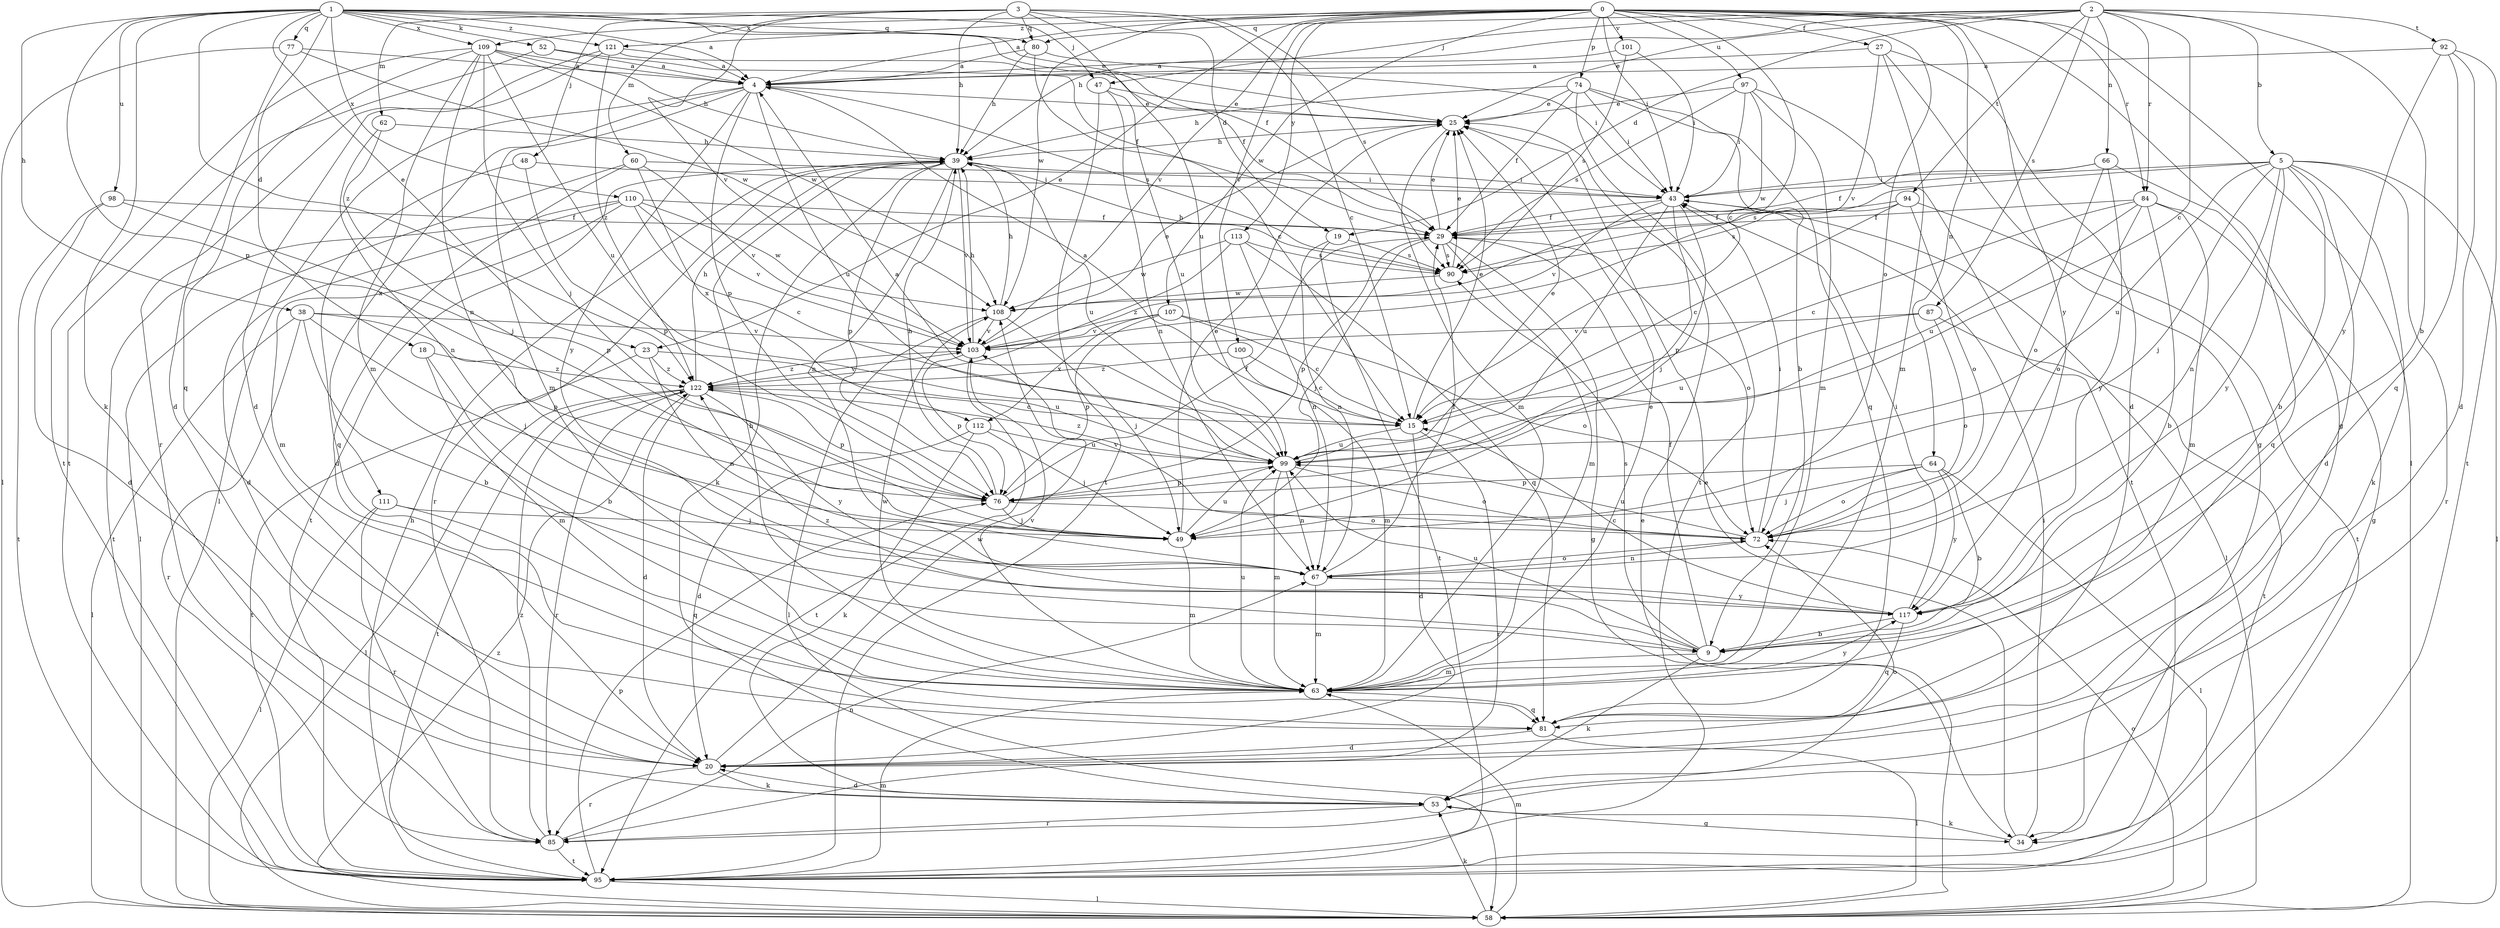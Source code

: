 strict digraph  {
0;
1;
2;
3;
4;
5;
9;
15;
18;
19;
20;
23;
25;
27;
29;
34;
38;
39;
43;
47;
48;
49;
52;
53;
58;
60;
62;
63;
64;
66;
67;
72;
74;
76;
77;
80;
81;
84;
85;
87;
90;
92;
94;
95;
97;
98;
99;
100;
101;
103;
107;
108;
109;
110;
111;
112;
113;
117;
121;
122;
0 -> 4  [label=a];
0 -> 15  [label=c];
0 -> 23  [label=e];
0 -> 27  [label=f];
0 -> 34  [label=g];
0 -> 43  [label=i];
0 -> 58  [label=l];
0 -> 64  [label=n];
0 -> 72  [label=o];
0 -> 74  [label=p];
0 -> 84  [label=r];
0 -> 97  [label=u];
0 -> 100  [label=v];
0 -> 101  [label=v];
0 -> 103  [label=v];
0 -> 107  [label=w];
0 -> 108  [label=w];
0 -> 109  [label=x];
0 -> 113  [label=y];
0 -> 117  [label=y];
0 -> 121  [label=z];
1 -> 4  [label=a];
1 -> 18  [label=d];
1 -> 23  [label=e];
1 -> 25  [label=e];
1 -> 29  [label=f];
1 -> 38  [label=h];
1 -> 47  [label=j];
1 -> 52  [label=k];
1 -> 53  [label=k];
1 -> 76  [label=p];
1 -> 77  [label=q];
1 -> 80  [label=q];
1 -> 98  [label=u];
1 -> 109  [label=x];
1 -> 110  [label=x];
1 -> 121  [label=z];
1 -> 122  [label=z];
2 -> 5  [label=b];
2 -> 9  [label=b];
2 -> 15  [label=c];
2 -> 19  [label=d];
2 -> 25  [label=e];
2 -> 39  [label=h];
2 -> 47  [label=j];
2 -> 66  [label=n];
2 -> 80  [label=q];
2 -> 84  [label=r];
2 -> 87  [label=s];
2 -> 92  [label=t];
2 -> 94  [label=t];
3 -> 15  [label=c];
3 -> 19  [label=d];
3 -> 39  [label=h];
3 -> 48  [label=j];
3 -> 60  [label=m];
3 -> 62  [label=m];
3 -> 80  [label=q];
3 -> 90  [label=s];
3 -> 99  [label=u];
3 -> 103  [label=v];
4 -> 25  [label=e];
4 -> 58  [label=l];
4 -> 63  [label=m];
4 -> 76  [label=p];
4 -> 90  [label=s];
4 -> 99  [label=u];
4 -> 111  [label=x];
4 -> 117  [label=y];
5 -> 9  [label=b];
5 -> 20  [label=d];
5 -> 43  [label=i];
5 -> 49  [label=j];
5 -> 53  [label=k];
5 -> 58  [label=l];
5 -> 67  [label=n];
5 -> 85  [label=r];
5 -> 90  [label=s];
5 -> 99  [label=u];
5 -> 117  [label=y];
9 -> 29  [label=f];
9 -> 53  [label=k];
9 -> 63  [label=m];
9 -> 90  [label=s];
9 -> 99  [label=u];
9 -> 122  [label=z];
15 -> 4  [label=a];
15 -> 20  [label=d];
15 -> 25  [label=e];
15 -> 85  [label=r];
15 -> 99  [label=u];
18 -> 9  [label=b];
18 -> 63  [label=m];
18 -> 122  [label=z];
19 -> 67  [label=n];
19 -> 90  [label=s];
19 -> 95  [label=t];
20 -> 53  [label=k];
20 -> 85  [label=r];
20 -> 108  [label=w];
23 -> 67  [label=n];
23 -> 95  [label=t];
23 -> 99  [label=u];
23 -> 122  [label=z];
25 -> 39  [label=h];
25 -> 63  [label=m];
27 -> 4  [label=a];
27 -> 20  [label=d];
27 -> 34  [label=g];
27 -> 63  [label=m];
27 -> 103  [label=v];
29 -> 25  [label=e];
29 -> 34  [label=g];
29 -> 49  [label=j];
29 -> 63  [label=m];
29 -> 72  [label=o];
29 -> 76  [label=p];
29 -> 90  [label=s];
34 -> 25  [label=e];
34 -> 43  [label=i];
34 -> 53  [label=k];
38 -> 9  [label=b];
38 -> 49  [label=j];
38 -> 58  [label=l];
38 -> 76  [label=p];
38 -> 85  [label=r];
38 -> 103  [label=v];
39 -> 43  [label=i];
39 -> 53  [label=k];
39 -> 67  [label=n];
39 -> 76  [label=p];
39 -> 85  [label=r];
39 -> 95  [label=t];
39 -> 99  [label=u];
39 -> 103  [label=v];
43 -> 29  [label=f];
43 -> 49  [label=j];
43 -> 58  [label=l];
43 -> 76  [label=p];
43 -> 99  [label=u];
43 -> 103  [label=v];
47 -> 25  [label=e];
47 -> 67  [label=n];
47 -> 95  [label=t];
47 -> 99  [label=u];
48 -> 43  [label=i];
48 -> 76  [label=p];
48 -> 81  [label=q];
49 -> 25  [label=e];
49 -> 63  [label=m];
49 -> 99  [label=u];
52 -> 4  [label=a];
52 -> 29  [label=f];
52 -> 95  [label=t];
53 -> 20  [label=d];
53 -> 34  [label=g];
53 -> 72  [label=o];
53 -> 85  [label=r];
58 -> 25  [label=e];
58 -> 53  [label=k];
58 -> 63  [label=m];
58 -> 72  [label=o];
58 -> 122  [label=z];
60 -> 20  [label=d];
60 -> 43  [label=i];
60 -> 58  [label=l];
60 -> 103  [label=v];
60 -> 112  [label=x];
62 -> 39  [label=h];
62 -> 49  [label=j];
62 -> 67  [label=n];
63 -> 25  [label=e];
63 -> 39  [label=h];
63 -> 81  [label=q];
63 -> 99  [label=u];
63 -> 103  [label=v];
63 -> 108  [label=w];
63 -> 117  [label=y];
64 -> 9  [label=b];
64 -> 49  [label=j];
64 -> 58  [label=l];
64 -> 72  [label=o];
64 -> 76  [label=p];
64 -> 117  [label=y];
66 -> 29  [label=f];
66 -> 43  [label=i];
66 -> 72  [label=o];
66 -> 81  [label=q];
66 -> 117  [label=y];
67 -> 29  [label=f];
67 -> 63  [label=m];
67 -> 72  [label=o];
67 -> 117  [label=y];
72 -> 43  [label=i];
72 -> 67  [label=n];
72 -> 99  [label=u];
72 -> 103  [label=v];
74 -> 9  [label=b];
74 -> 25  [label=e];
74 -> 29  [label=f];
74 -> 39  [label=h];
74 -> 43  [label=i];
74 -> 81  [label=q];
74 -> 95  [label=t];
76 -> 29  [label=f];
76 -> 39  [label=h];
76 -> 49  [label=j];
76 -> 72  [label=o];
77 -> 4  [label=a];
77 -> 20  [label=d];
77 -> 58  [label=l];
77 -> 108  [label=w];
80 -> 4  [label=a];
80 -> 15  [label=c];
80 -> 39  [label=h];
80 -> 43  [label=i];
81 -> 20  [label=d];
81 -> 58  [label=l];
84 -> 9  [label=b];
84 -> 15  [label=c];
84 -> 29  [label=f];
84 -> 34  [label=g];
84 -> 63  [label=m];
84 -> 72  [label=o];
84 -> 99  [label=u];
85 -> 67  [label=n];
85 -> 95  [label=t];
85 -> 122  [label=z];
87 -> 72  [label=o];
87 -> 95  [label=t];
87 -> 99  [label=u];
87 -> 103  [label=v];
90 -> 25  [label=e];
90 -> 39  [label=h];
90 -> 108  [label=w];
92 -> 4  [label=a];
92 -> 20  [label=d];
92 -> 81  [label=q];
92 -> 95  [label=t];
92 -> 117  [label=y];
94 -> 15  [label=c];
94 -> 29  [label=f];
94 -> 72  [label=o];
94 -> 90  [label=s];
94 -> 95  [label=t];
95 -> 39  [label=h];
95 -> 58  [label=l];
95 -> 63  [label=m];
95 -> 76  [label=p];
97 -> 25  [label=e];
97 -> 43  [label=i];
97 -> 63  [label=m];
97 -> 90  [label=s];
97 -> 95  [label=t];
97 -> 108  [label=w];
98 -> 20  [label=d];
98 -> 29  [label=f];
98 -> 76  [label=p];
98 -> 95  [label=t];
99 -> 4  [label=a];
99 -> 25  [label=e];
99 -> 63  [label=m];
99 -> 67  [label=n];
99 -> 72  [label=o];
99 -> 76  [label=p];
99 -> 122  [label=z];
100 -> 15  [label=c];
100 -> 63  [label=m];
100 -> 122  [label=z];
101 -> 4  [label=a];
101 -> 43  [label=i];
101 -> 90  [label=s];
103 -> 25  [label=e];
103 -> 39  [label=h];
103 -> 76  [label=p];
103 -> 95  [label=t];
103 -> 122  [label=z];
107 -> 15  [label=c];
107 -> 72  [label=o];
107 -> 76  [label=p];
107 -> 103  [label=v];
107 -> 112  [label=x];
108 -> 39  [label=h];
108 -> 49  [label=j];
108 -> 58  [label=l];
108 -> 103  [label=v];
109 -> 4  [label=a];
109 -> 39  [label=h];
109 -> 49  [label=j];
109 -> 63  [label=m];
109 -> 67  [label=n];
109 -> 81  [label=q];
109 -> 95  [label=t];
109 -> 99  [label=u];
109 -> 108  [label=w];
110 -> 15  [label=c];
110 -> 20  [label=d];
110 -> 29  [label=f];
110 -> 63  [label=m];
110 -> 95  [label=t];
110 -> 103  [label=v];
110 -> 108  [label=w];
111 -> 49  [label=j];
111 -> 58  [label=l];
111 -> 81  [label=q];
111 -> 85  [label=r];
112 -> 20  [label=d];
112 -> 49  [label=j];
112 -> 53  [label=k];
112 -> 99  [label=u];
113 -> 67  [label=n];
113 -> 81  [label=q];
113 -> 90  [label=s];
113 -> 108  [label=w];
113 -> 122  [label=z];
117 -> 9  [label=b];
117 -> 15  [label=c];
117 -> 43  [label=i];
117 -> 81  [label=q];
121 -> 4  [label=a];
121 -> 20  [label=d];
121 -> 29  [label=f];
121 -> 85  [label=r];
121 -> 122  [label=z];
122 -> 15  [label=c];
122 -> 20  [label=d];
122 -> 39  [label=h];
122 -> 58  [label=l];
122 -> 76  [label=p];
122 -> 85  [label=r];
122 -> 95  [label=t];
122 -> 103  [label=v];
122 -> 117  [label=y];
}
